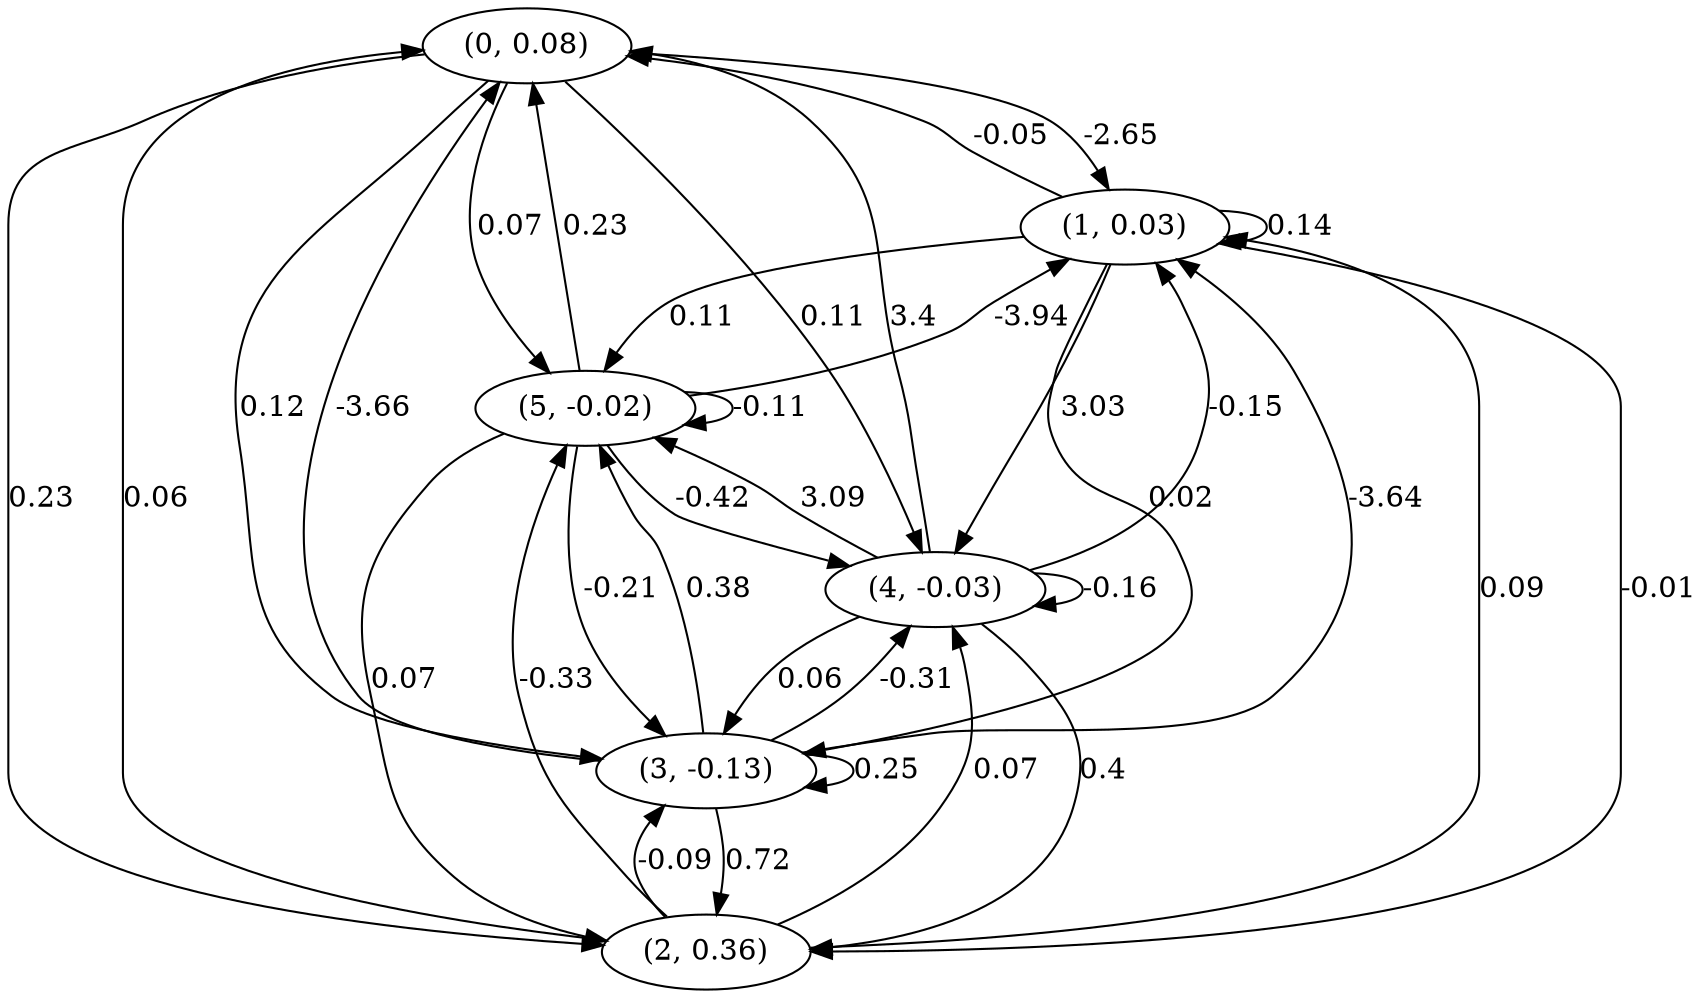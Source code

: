 digraph {
    0 [ label = "(0, 0.08)" ]
    1 [ label = "(1, 0.03)" ]
    2 [ label = "(2, 0.36)" ]
    3 [ label = "(3, -0.13)" ]
    4 [ label = "(4, -0.03)" ]
    5 [ label = "(5, -0.02)" ]
    1 -> 1 [ label = "0.14" ]
    3 -> 3 [ label = "0.25" ]
    4 -> 4 [ label = "-0.16" ]
    5 -> 5 [ label = "-0.11" ]
    1 -> 0 [ label = "-0.05" ]
    2 -> 0 [ label = "0.06" ]
    3 -> 0 [ label = "-3.66" ]
    4 -> 0 [ label = "3.4" ]
    5 -> 0 [ label = "0.23" ]
    0 -> 1 [ label = "-2.65" ]
    2 -> 1 [ label = "0.09" ]
    3 -> 1 [ label = "-3.64" ]
    4 -> 1 [ label = "-0.15" ]
    5 -> 1 [ label = "-3.94" ]
    0 -> 2 [ label = "0.23" ]
    1 -> 2 [ label = "-0.01" ]
    3 -> 2 [ label = "0.72" ]
    4 -> 2 [ label = "0.4" ]
    5 -> 2 [ label = "0.07" ]
    0 -> 3 [ label = "0.12" ]
    1 -> 3 [ label = "0.02" ]
    2 -> 3 [ label = "-0.09" ]
    4 -> 3 [ label = "0.06" ]
    5 -> 3 [ label = "-0.21" ]
    0 -> 4 [ label = "0.11" ]
    1 -> 4 [ label = "3.03" ]
    2 -> 4 [ label = "0.07" ]
    3 -> 4 [ label = "-0.31" ]
    5 -> 4 [ label = "-0.42" ]
    0 -> 5 [ label = "0.07" ]
    1 -> 5 [ label = "0.11" ]
    2 -> 5 [ label = "-0.33" ]
    3 -> 5 [ label = "0.38" ]
    4 -> 5 [ label = "3.09" ]
}

